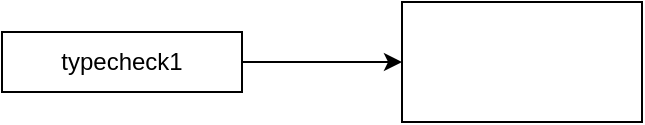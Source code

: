 <mxfile>
    <diagram id="Yu15EEuaqzTagRoajHgF" name="第 1 页">
        <mxGraphModel dx="1050" dy="520" grid="1" gridSize="10" guides="1" tooltips="1" connect="1" arrows="1" fold="1" page="1" pageScale="1" pageWidth="827" pageHeight="1169" math="0" shadow="0">
            <root>
                <mxCell id="0"/>
                <mxCell id="1" parent="0"/>
                <mxCell id="5" value="" style="edgeStyle=none;html=1;" edge="1" parent="1" source="2" target="4">
                    <mxGeometry relative="1" as="geometry"/>
                </mxCell>
                <mxCell id="2" value="typecheck1" style="rounded=0;whiteSpace=wrap;html=1;" vertex="1" parent="1">
                    <mxGeometry x="110" y="130" width="120" height="30" as="geometry"/>
                </mxCell>
                <mxCell id="4" value="" style="whiteSpace=wrap;html=1;rounded=0;" vertex="1" parent="1">
                    <mxGeometry x="310" y="115" width="120" height="60" as="geometry"/>
                </mxCell>
            </root>
        </mxGraphModel>
    </diagram>
</mxfile>